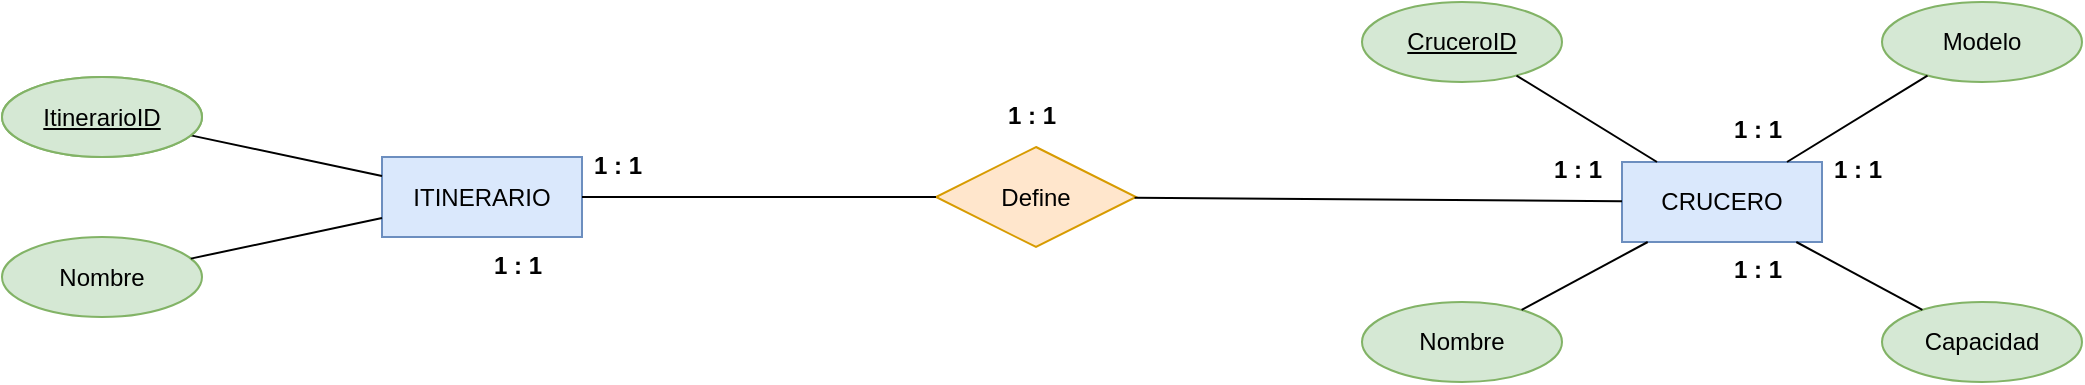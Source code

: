 <mxfile version="24.2.8" type="github">
  <diagram name="Página-1" id="fh45Sw1o85wzkQd8TUYy">
    <mxGraphModel dx="2680" dy="650" grid="1" gridSize="10" guides="1" tooltips="1" connect="1" arrows="1" fold="1" page="1" pageScale="1" pageWidth="827" pageHeight="1169" math="0" shadow="0">
      <root>
        <mxCell id="0" />
        <mxCell id="1" parent="0" />
        <mxCell id="QrtproMrHh4IBVWKwY2D-1" value="CRUCERO" style="whiteSpace=wrap;html=1;align=center;fillColor=#dae8fc;strokeColor=#6c8ebf;" vertex="1" parent="1">
          <mxGeometry x="-520" y="280" width="100" height="40" as="geometry" />
        </mxCell>
        <mxCell id="QrtproMrHh4IBVWKwY2D-2" value="1 : 1" style="text;strokeColor=none;fillColor=none;spacingLeft=4;spacingRight=4;overflow=hidden;rotatable=0;points=[[0,0.5],[1,0.5]];portConstraint=eastwest;fontSize=12;whiteSpace=wrap;html=1;fontStyle=1" vertex="1" parent="1">
          <mxGeometry x="-470" y="250" width="40" height="30" as="geometry" />
        </mxCell>
        <mxCell id="QrtproMrHh4IBVWKwY2D-3" value="1 : 1" style="text;strokeColor=none;fillColor=none;spacingLeft=4;spacingRight=4;overflow=hidden;rotatable=0;points=[[0,0.5],[1,0.5]];portConstraint=eastwest;fontSize=12;whiteSpace=wrap;html=1;fontStyle=1" vertex="1" parent="1">
          <mxGeometry x="-470" y="320" width="40" height="30" as="geometry" />
        </mxCell>
        <mxCell id="QrtproMrHh4IBVWKwY2D-4" value="1 : 1" style="text;strokeColor=none;fillColor=none;spacingLeft=4;spacingRight=4;overflow=hidden;rotatable=0;points=[[0,0.5],[1,0.5]];portConstraint=eastwest;fontSize=12;whiteSpace=wrap;html=1;fontStyle=1" vertex="1" parent="1">
          <mxGeometry x="-560" y="270" width="40" height="30" as="geometry" />
        </mxCell>
        <mxCell id="QrtproMrHh4IBVWKwY2D-5" value="1 : 1" style="text;strokeColor=none;fillColor=none;spacingLeft=4;spacingRight=4;overflow=hidden;rotatable=0;points=[[0,0.5],[1,0.5]];portConstraint=eastwest;fontSize=12;whiteSpace=wrap;html=1;fontStyle=1" vertex="1" parent="1">
          <mxGeometry x="-420" y="270" width="40" height="30" as="geometry" />
        </mxCell>
        <mxCell id="QrtproMrHh4IBVWKwY2D-6" value="CruceroID" style="ellipse;whiteSpace=wrap;html=1;align=center;fontStyle=4;fillColor=#d5e8d4;strokeColor=#82b366;" vertex="1" parent="1">
          <mxGeometry x="-650" y="200" width="100" height="40" as="geometry" />
        </mxCell>
        <mxCell id="QrtproMrHh4IBVWKwY2D-7" value="Modelo" style="ellipse;whiteSpace=wrap;html=1;align=center;fillColor=#d5e8d4;strokeColor=#82b366;" vertex="1" parent="1">
          <mxGeometry x="-390" y="200" width="100" height="40" as="geometry" />
        </mxCell>
        <mxCell id="QrtproMrHh4IBVWKwY2D-8" value="Capacidad" style="ellipse;whiteSpace=wrap;html=1;align=center;fillColor=#d5e8d4;strokeColor=#82b366;" vertex="1" parent="1">
          <mxGeometry x="-390" y="350" width="100" height="40" as="geometry" />
        </mxCell>
        <mxCell id="QrtproMrHh4IBVWKwY2D-9" value="Nombre" style="ellipse;whiteSpace=wrap;html=1;align=center;fillColor=#d5e8d4;strokeColor=#82b366;" vertex="1" parent="1">
          <mxGeometry x="-650" y="350" width="100" height="40" as="geometry" />
        </mxCell>
        <mxCell id="QrtproMrHh4IBVWKwY2D-10" value="" style="endArrow=none;html=1;rounded=0;" edge="1" parent="1" source="QrtproMrHh4IBVWKwY2D-6" target="QrtproMrHh4IBVWKwY2D-1">
          <mxGeometry relative="1" as="geometry">
            <mxPoint x="-577" y="240" as="sourcePoint" />
            <mxPoint x="-417" y="240" as="targetPoint" />
          </mxGeometry>
        </mxCell>
        <mxCell id="QrtproMrHh4IBVWKwY2D-11" value="" style="endArrow=none;html=1;rounded=0;" edge="1" parent="1" source="QrtproMrHh4IBVWKwY2D-7" target="QrtproMrHh4IBVWKwY2D-1">
          <mxGeometry relative="1" as="geometry">
            <mxPoint x="-397" y="215.9" as="sourcePoint" />
            <mxPoint x="-237" y="215.9" as="targetPoint" />
          </mxGeometry>
        </mxCell>
        <mxCell id="QrtproMrHh4IBVWKwY2D-12" value="" style="endArrow=none;html=1;rounded=0;" edge="1" parent="1" source="QrtproMrHh4IBVWKwY2D-1" target="QrtproMrHh4IBVWKwY2D-9">
          <mxGeometry relative="1" as="geometry">
            <mxPoint x="-297" y="360" as="sourcePoint" />
            <mxPoint x="-137" y="360" as="targetPoint" />
          </mxGeometry>
        </mxCell>
        <mxCell id="QrtproMrHh4IBVWKwY2D-13" value="" style="endArrow=none;html=1;rounded=0;" edge="1" parent="1" source="QrtproMrHh4IBVWKwY2D-1" target="QrtproMrHh4IBVWKwY2D-8">
          <mxGeometry relative="1" as="geometry">
            <mxPoint x="-347" y="360" as="sourcePoint" />
            <mxPoint x="-187" y="360" as="targetPoint" />
          </mxGeometry>
        </mxCell>
        <mxCell id="QrtproMrHh4IBVWKwY2D-14" value="Define" style="shape=rhombus;perimeter=rhombusPerimeter;whiteSpace=wrap;html=1;align=center;fillColor=#ffe6cc;strokeColor=#d79b00;" vertex="1" parent="1">
          <mxGeometry x="-863" y="272.5" width="100" height="50" as="geometry" />
        </mxCell>
        <mxCell id="QrtproMrHh4IBVWKwY2D-15" value="ITINERARIO" style="whiteSpace=wrap;html=1;align=center;fillColor=#dae8fc;strokeColor=#6c8ebf;" vertex="1" parent="1">
          <mxGeometry x="-1140" y="277.5" width="100" height="40" as="geometry" />
        </mxCell>
        <mxCell id="QrtproMrHh4IBVWKwY2D-16" value="" style="endArrow=none;html=1;rounded=0;" edge="1" parent="1" source="QrtproMrHh4IBVWKwY2D-15" target="QrtproMrHh4IBVWKwY2D-14">
          <mxGeometry relative="1" as="geometry">
            <mxPoint x="-543" y="387.5" as="sourcePoint" />
            <mxPoint x="-383" y="387.5" as="targetPoint" />
          </mxGeometry>
        </mxCell>
        <mxCell id="QrtproMrHh4IBVWKwY2D-17" value="1 : 1" style="text;strokeColor=none;fillColor=none;spacingLeft=4;spacingRight=4;overflow=hidden;rotatable=0;points=[[0,0.5],[1,0.5]];portConstraint=eastwest;fontSize=12;whiteSpace=wrap;html=1;fontStyle=1" vertex="1" parent="1">
          <mxGeometry x="-1090" y="317.5" width="40" height="30" as="geometry" />
        </mxCell>
        <mxCell id="QrtproMrHh4IBVWKwY2D-18" value="1 : 1" style="text;strokeColor=none;fillColor=none;spacingLeft=4;spacingRight=4;overflow=hidden;rotatable=0;points=[[0,0.5],[1,0.5]];portConstraint=eastwest;fontSize=12;whiteSpace=wrap;html=1;fontStyle=1" vertex="1" parent="1">
          <mxGeometry x="-833" y="242.5" width="40" height="30" as="geometry" />
        </mxCell>
        <mxCell id="QrtproMrHh4IBVWKwY2D-19" value="1 : 1" style="text;strokeColor=none;fillColor=none;spacingLeft=4;spacingRight=4;overflow=hidden;rotatable=0;points=[[0,0.5],[1,0.5]];portConstraint=eastwest;fontSize=12;whiteSpace=wrap;html=1;fontStyle=1" vertex="1" parent="1">
          <mxGeometry x="-1040" y="267.5" width="40" height="30" as="geometry" />
        </mxCell>
        <mxCell id="QrtproMrHh4IBVWKwY2D-20" value="ItinerarioID" style="ellipse;whiteSpace=wrap;html=1;align=center;fontStyle=4;fillColor=#d5e8d4;strokeColor=#82b366;" vertex="1" parent="1">
          <mxGeometry x="-1330" y="237.5" width="100" height="40" as="geometry" />
        </mxCell>
        <mxCell id="QrtproMrHh4IBVWKwY2D-21" value="Nombre" style="ellipse;whiteSpace=wrap;html=1;align=center;fillColor=#d5e8d4;strokeColor=#82b366;" vertex="1" parent="1">
          <mxGeometry x="-1330" y="317.5" width="100" height="40" as="geometry" />
        </mxCell>
        <mxCell id="QrtproMrHh4IBVWKwY2D-22" value="" style="endArrow=none;html=1;rounded=0;" edge="1" parent="1" source="QrtproMrHh4IBVWKwY2D-20" target="QrtproMrHh4IBVWKwY2D-15">
          <mxGeometry relative="1" as="geometry">
            <mxPoint x="-1170" y="377.5" as="sourcePoint" />
            <mxPoint x="-1010" y="377.5" as="targetPoint" />
          </mxGeometry>
        </mxCell>
        <mxCell id="QrtproMrHh4IBVWKwY2D-23" value="" style="endArrow=none;html=1;rounded=0;" edge="1" parent="1" source="QrtproMrHh4IBVWKwY2D-21" target="QrtproMrHh4IBVWKwY2D-15">
          <mxGeometry relative="1" as="geometry">
            <mxPoint x="-1210" y="397.5" as="sourcePoint" />
            <mxPoint x="-1050" y="397.5" as="targetPoint" />
          </mxGeometry>
        </mxCell>
        <mxCell id="QrtproMrHh4IBVWKwY2D-24" value="ItinerarioID" style="ellipse;whiteSpace=wrap;html=1;align=center;fontStyle=4;fillColor=#d5e8d4;strokeColor=#82b366;" vertex="1" parent="1">
          <mxGeometry x="-1330" y="237.5" width="100" height="40" as="geometry" />
        </mxCell>
        <mxCell id="QrtproMrHh4IBVWKwY2D-25" value="" style="endArrow=none;html=1;rounded=0;" edge="1" parent="1" source="QrtproMrHh4IBVWKwY2D-14" target="QrtproMrHh4IBVWKwY2D-1">
          <mxGeometry relative="1" as="geometry">
            <mxPoint x="-830" y="410" as="sourcePoint" />
            <mxPoint x="-670" y="410" as="targetPoint" />
          </mxGeometry>
        </mxCell>
      </root>
    </mxGraphModel>
  </diagram>
</mxfile>
